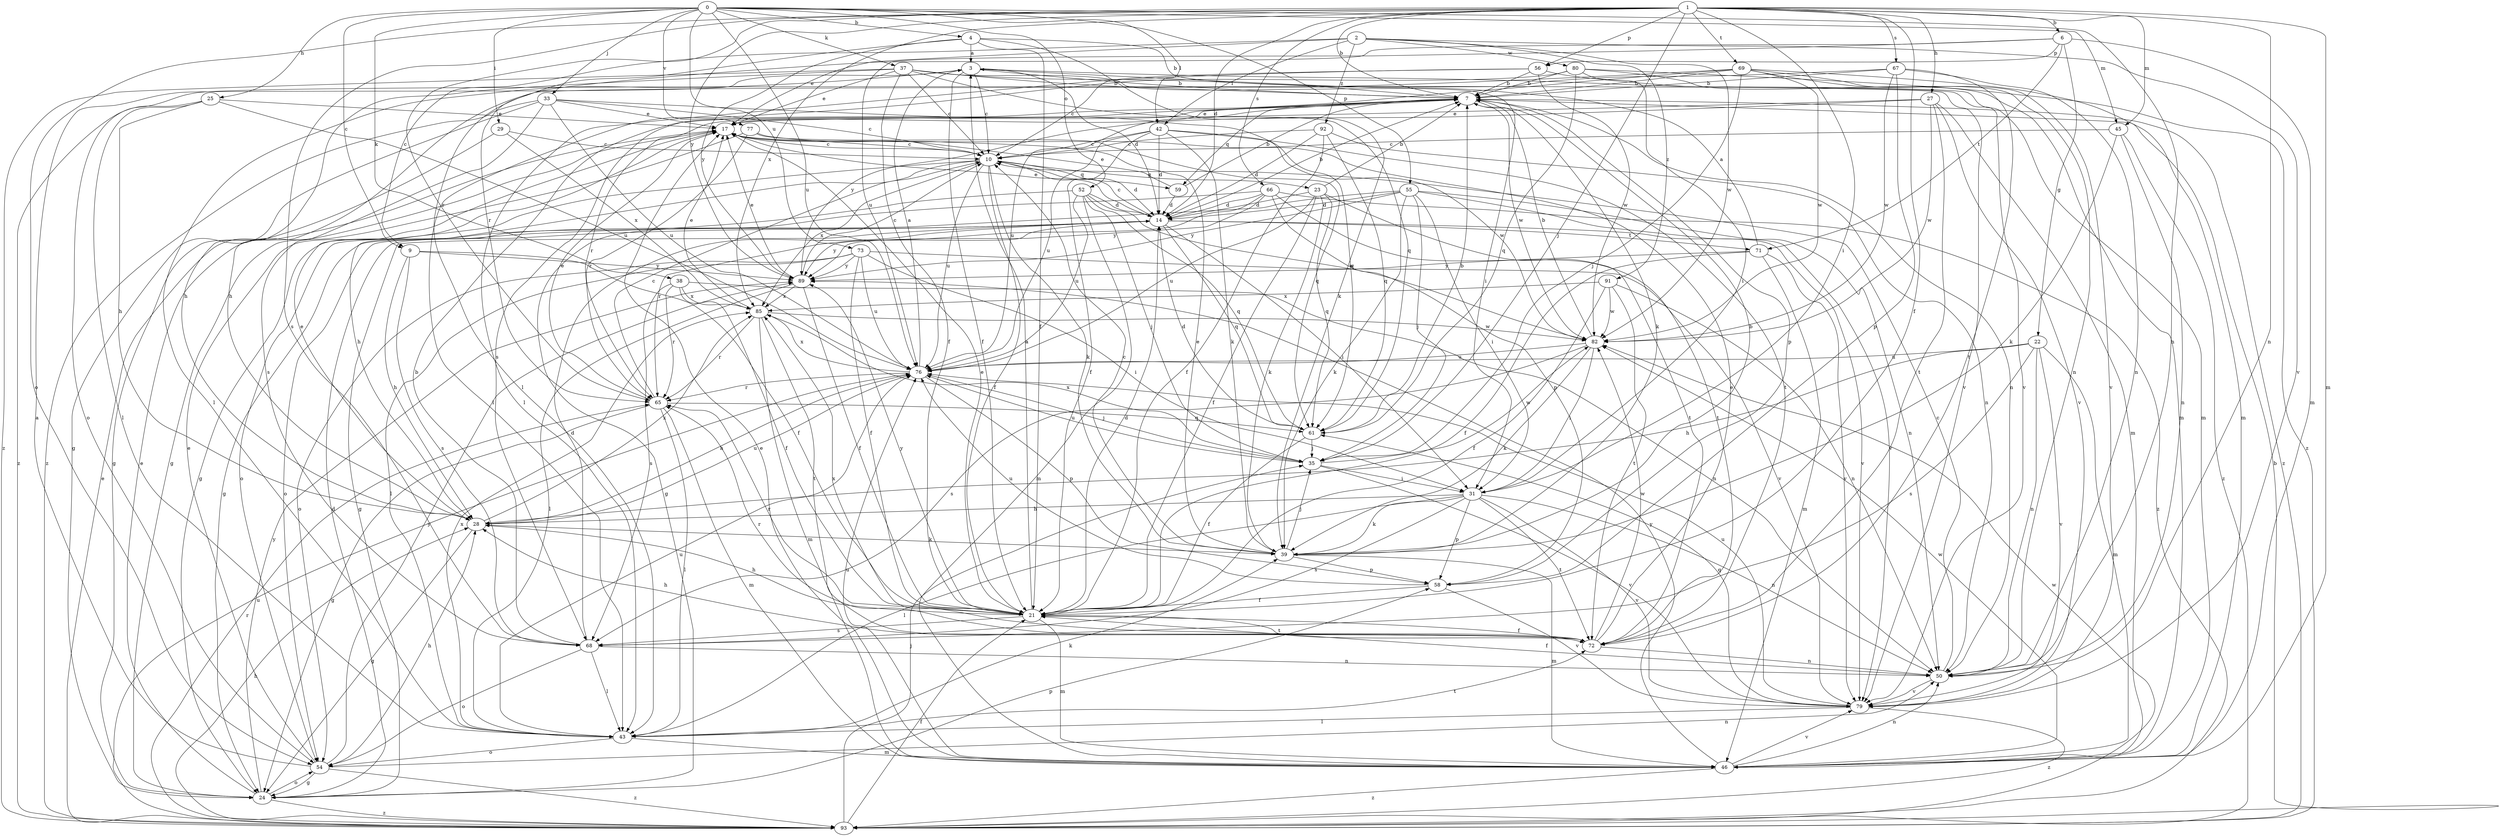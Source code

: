 strict digraph  {
0;
1;
2;
3;
4;
6;
7;
9;
10;
14;
17;
21;
22;
23;
24;
25;
27;
28;
29;
31;
33;
35;
37;
38;
39;
42;
43;
45;
46;
50;
52;
54;
55;
56;
58;
59;
61;
65;
66;
67;
68;
69;
71;
72;
73;
76;
77;
79;
80;
82;
85;
89;
91;
92;
93;
0 -> 4  [label=b];
0 -> 9  [label=c];
0 -> 25  [label=h];
0 -> 29  [label=i];
0 -> 33  [label=j];
0 -> 37  [label=k];
0 -> 38  [label=k];
0 -> 42  [label=l];
0 -> 45  [label=m];
0 -> 50  [label=n];
0 -> 52  [label=o];
0 -> 55  [label=p];
0 -> 73  [label=u];
0 -> 76  [label=u];
0 -> 77  [label=v];
1 -> 6  [label=b];
1 -> 7  [label=b];
1 -> 14  [label=d];
1 -> 21  [label=f];
1 -> 27  [label=h];
1 -> 31  [label=i];
1 -> 35  [label=j];
1 -> 45  [label=m];
1 -> 46  [label=m];
1 -> 50  [label=n];
1 -> 54  [label=o];
1 -> 56  [label=p];
1 -> 65  [label=r];
1 -> 66  [label=s];
1 -> 67  [label=s];
1 -> 68  [label=s];
1 -> 69  [label=t];
1 -> 85  [label=x];
1 -> 89  [label=y];
2 -> 9  [label=c];
2 -> 17  [label=e];
2 -> 42  [label=l];
2 -> 79  [label=v];
2 -> 80  [label=w];
2 -> 82  [label=w];
2 -> 91  [label=z];
2 -> 92  [label=z];
3 -> 7  [label=b];
3 -> 10  [label=c];
3 -> 14  [label=d];
3 -> 21  [label=f];
3 -> 43  [label=l];
3 -> 79  [label=v];
4 -> 3  [label=a];
4 -> 7  [label=b];
4 -> 21  [label=f];
4 -> 39  [label=k];
4 -> 65  [label=r];
4 -> 89  [label=y];
6 -> 22  [label=g];
6 -> 43  [label=l];
6 -> 46  [label=m];
6 -> 56  [label=p];
6 -> 71  [label=t];
6 -> 76  [label=u];
7 -> 17  [label=e];
7 -> 39  [label=k];
7 -> 50  [label=n];
7 -> 58  [label=p];
7 -> 59  [label=q];
7 -> 65  [label=r];
7 -> 76  [label=u];
7 -> 82  [label=w];
7 -> 93  [label=z];
9 -> 21  [label=f];
9 -> 28  [label=h];
9 -> 68  [label=s];
9 -> 89  [label=y];
10 -> 14  [label=d];
10 -> 21  [label=f];
10 -> 23  [label=g];
10 -> 24  [label=g];
10 -> 28  [label=h];
10 -> 39  [label=k];
10 -> 59  [label=q];
10 -> 76  [label=u];
10 -> 85  [label=x];
14 -> 7  [label=b];
14 -> 10  [label=c];
14 -> 17  [label=e];
14 -> 24  [label=g];
14 -> 31  [label=i];
14 -> 54  [label=o];
14 -> 61  [label=q];
14 -> 71  [label=t];
14 -> 79  [label=v];
14 -> 89  [label=y];
17 -> 10  [label=c];
21 -> 3  [label=a];
21 -> 14  [label=d];
21 -> 17  [label=e];
21 -> 28  [label=h];
21 -> 46  [label=m];
21 -> 65  [label=r];
21 -> 68  [label=s];
21 -> 72  [label=t];
21 -> 89  [label=y];
22 -> 28  [label=h];
22 -> 46  [label=m];
22 -> 50  [label=n];
22 -> 68  [label=s];
22 -> 76  [label=u];
22 -> 79  [label=v];
23 -> 7  [label=b];
23 -> 14  [label=d];
23 -> 21  [label=f];
23 -> 39  [label=k];
23 -> 61  [label=q];
23 -> 72  [label=t];
23 -> 76  [label=u];
24 -> 14  [label=d];
24 -> 17  [label=e];
24 -> 54  [label=o];
24 -> 58  [label=p];
24 -> 89  [label=y];
24 -> 93  [label=z];
25 -> 17  [label=e];
25 -> 28  [label=h];
25 -> 43  [label=l];
25 -> 76  [label=u];
25 -> 93  [label=z];
27 -> 17  [label=e];
27 -> 46  [label=m];
27 -> 72  [label=t];
27 -> 79  [label=v];
27 -> 82  [label=w];
27 -> 89  [label=y];
28 -> 17  [label=e];
28 -> 24  [label=g];
28 -> 39  [label=k];
28 -> 76  [label=u];
28 -> 85  [label=x];
29 -> 10  [label=c];
29 -> 24  [label=g];
29 -> 85  [label=x];
31 -> 28  [label=h];
31 -> 39  [label=k];
31 -> 43  [label=l];
31 -> 50  [label=n];
31 -> 58  [label=p];
31 -> 68  [label=s];
31 -> 72  [label=t];
31 -> 79  [label=v];
33 -> 10  [label=c];
33 -> 17  [label=e];
33 -> 24  [label=g];
33 -> 61  [label=q];
33 -> 68  [label=s];
33 -> 76  [label=u];
33 -> 93  [label=z];
35 -> 31  [label=i];
35 -> 76  [label=u];
35 -> 79  [label=v];
35 -> 82  [label=w];
35 -> 85  [label=x];
37 -> 7  [label=b];
37 -> 10  [label=c];
37 -> 17  [label=e];
37 -> 21  [label=f];
37 -> 28  [label=h];
37 -> 31  [label=i];
37 -> 61  [label=q];
37 -> 79  [label=v];
37 -> 93  [label=z];
38 -> 21  [label=f];
38 -> 50  [label=n];
38 -> 65  [label=r];
38 -> 68  [label=s];
38 -> 85  [label=x];
39 -> 7  [label=b];
39 -> 10  [label=c];
39 -> 17  [label=e];
39 -> 35  [label=j];
39 -> 46  [label=m];
39 -> 58  [label=p];
42 -> 10  [label=c];
42 -> 14  [label=d];
42 -> 21  [label=f];
42 -> 39  [label=k];
42 -> 72  [label=t];
42 -> 76  [label=u];
42 -> 82  [label=w];
43 -> 39  [label=k];
43 -> 46  [label=m];
43 -> 54  [label=o];
43 -> 72  [label=t];
43 -> 76  [label=u];
43 -> 85  [label=x];
45 -> 10  [label=c];
45 -> 39  [label=k];
45 -> 50  [label=n];
45 -> 93  [label=z];
46 -> 17  [label=e];
46 -> 50  [label=n];
46 -> 76  [label=u];
46 -> 79  [label=v];
46 -> 82  [label=w];
46 -> 89  [label=y];
46 -> 93  [label=z];
50 -> 10  [label=c];
50 -> 21  [label=f];
50 -> 79  [label=v];
52 -> 14  [label=d];
52 -> 35  [label=j];
52 -> 46  [label=m];
52 -> 54  [label=o];
52 -> 61  [label=q];
52 -> 76  [label=u];
52 -> 82  [label=w];
54 -> 3  [label=a];
54 -> 17  [label=e];
54 -> 24  [label=g];
54 -> 28  [label=h];
54 -> 50  [label=n];
54 -> 89  [label=y];
54 -> 93  [label=z];
55 -> 14  [label=d];
55 -> 24  [label=g];
55 -> 31  [label=i];
55 -> 35  [label=j];
55 -> 39  [label=k];
55 -> 50  [label=n];
55 -> 79  [label=v];
55 -> 89  [label=y];
56 -> 7  [label=b];
56 -> 10  [label=c];
56 -> 43  [label=l];
56 -> 46  [label=m];
56 -> 82  [label=w];
58 -> 21  [label=f];
58 -> 76  [label=u];
58 -> 79  [label=v];
59 -> 7  [label=b];
59 -> 14  [label=d];
59 -> 17  [label=e];
61 -> 7  [label=b];
61 -> 14  [label=d];
61 -> 21  [label=f];
61 -> 35  [label=j];
65 -> 10  [label=c];
65 -> 17  [label=e];
65 -> 24  [label=g];
65 -> 43  [label=l];
65 -> 46  [label=m];
65 -> 61  [label=q];
66 -> 14  [label=d];
66 -> 24  [label=g];
66 -> 58  [label=p];
66 -> 65  [label=r];
66 -> 72  [label=t];
66 -> 89  [label=y];
66 -> 93  [label=z];
67 -> 7  [label=b];
67 -> 28  [label=h];
67 -> 50  [label=n];
67 -> 58  [label=p];
67 -> 72  [label=t];
67 -> 82  [label=w];
68 -> 7  [label=b];
68 -> 14  [label=d];
68 -> 43  [label=l];
68 -> 50  [label=n];
68 -> 54  [label=o];
69 -> 7  [label=b];
69 -> 35  [label=j];
69 -> 46  [label=m];
69 -> 50  [label=n];
69 -> 54  [label=o];
69 -> 68  [label=s];
69 -> 79  [label=v];
69 -> 82  [label=w];
71 -> 3  [label=a];
71 -> 21  [label=f];
71 -> 46  [label=m];
71 -> 79  [label=v];
71 -> 89  [label=y];
72 -> 17  [label=e];
72 -> 21  [label=f];
72 -> 28  [label=h];
72 -> 50  [label=n];
72 -> 65  [label=r];
72 -> 82  [label=w];
72 -> 85  [label=x];
73 -> 21  [label=f];
73 -> 31  [label=i];
73 -> 43  [label=l];
73 -> 54  [label=o];
73 -> 76  [label=u];
73 -> 79  [label=v];
73 -> 89  [label=y];
76 -> 3  [label=a];
76 -> 28  [label=h];
76 -> 35  [label=j];
76 -> 58  [label=p];
76 -> 65  [label=r];
76 -> 85  [label=x];
77 -> 10  [label=c];
77 -> 24  [label=g];
77 -> 61  [label=q];
77 -> 65  [label=r];
79 -> 43  [label=l];
79 -> 61  [label=q];
79 -> 76  [label=u];
79 -> 93  [label=z];
80 -> 7  [label=b];
80 -> 31  [label=i];
80 -> 43  [label=l];
80 -> 46  [label=m];
80 -> 61  [label=q];
80 -> 93  [label=z];
82 -> 7  [label=b];
82 -> 31  [label=i];
82 -> 39  [label=k];
82 -> 68  [label=s];
82 -> 76  [label=u];
85 -> 17  [label=e];
85 -> 46  [label=m];
85 -> 65  [label=r];
85 -> 72  [label=t];
85 -> 82  [label=w];
89 -> 10  [label=c];
89 -> 17  [label=e];
89 -> 21  [label=f];
89 -> 43  [label=l];
89 -> 85  [label=x];
91 -> 21  [label=f];
91 -> 50  [label=n];
91 -> 72  [label=t];
91 -> 82  [label=w];
91 -> 85  [label=x];
92 -> 10  [label=c];
92 -> 14  [label=d];
92 -> 21  [label=f];
92 -> 50  [label=n];
92 -> 61  [label=q];
93 -> 7  [label=b];
93 -> 17  [label=e];
93 -> 21  [label=f];
93 -> 28  [label=h];
93 -> 35  [label=j];
93 -> 65  [label=r];
93 -> 76  [label=u];
93 -> 82  [label=w];
}
